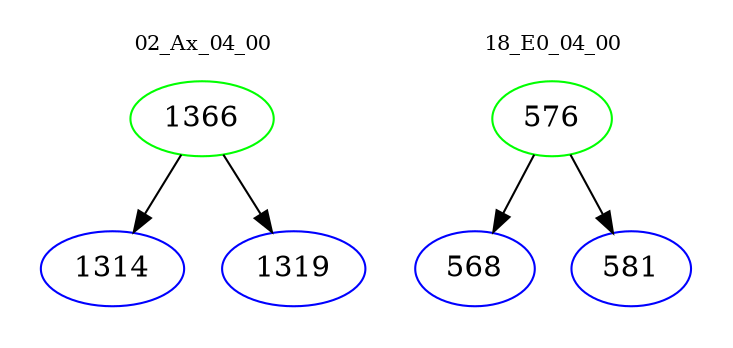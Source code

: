 digraph{
subgraph cluster_0 {
color = white
label = "02_Ax_04_00";
fontsize=10;
T0_1366 [label="1366", color="green"]
T0_1366 -> T0_1314 [color="black"]
T0_1314 [label="1314", color="blue"]
T0_1366 -> T0_1319 [color="black"]
T0_1319 [label="1319", color="blue"]
}
subgraph cluster_1 {
color = white
label = "18_E0_04_00";
fontsize=10;
T1_576 [label="576", color="green"]
T1_576 -> T1_568 [color="black"]
T1_568 [label="568", color="blue"]
T1_576 -> T1_581 [color="black"]
T1_581 [label="581", color="blue"]
}
}
